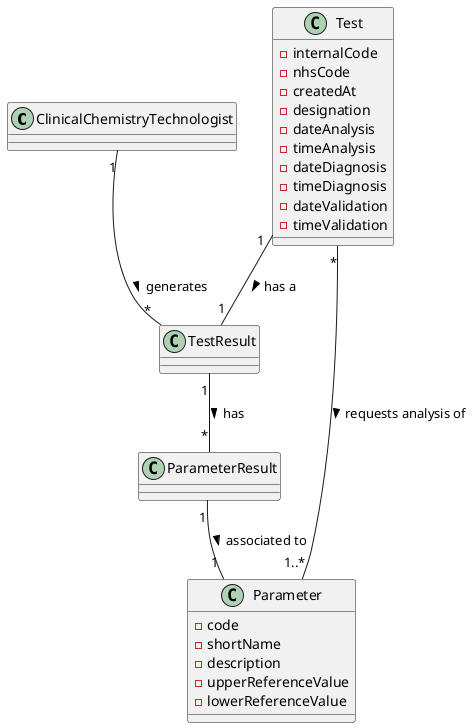 @startuml
class ClinicalChemistryTechnologist
class Test {
-internalCode
-nhsCode
-createdAt
-designation
-dateAnalysis
-timeAnalysis
-dateDiagnosis
-timeDiagnosis
-dateValidation
-timeValidation
}
class Parameter {
-code
-shortName
-description
-upperReferenceValue
-lowerReferenceValue
}
class ParameterResult

ParameterResult "1"--"1" Parameter : associated to >
Test "*"--"1..*" Parameter : requests analysis of >
Test "1"--"1" TestResult : has a >
TestResult "*"-up-"1" ClinicalChemistryTechnologist : generates <
TestResult "1"--"*" ParameterResult : has >
@enduml
